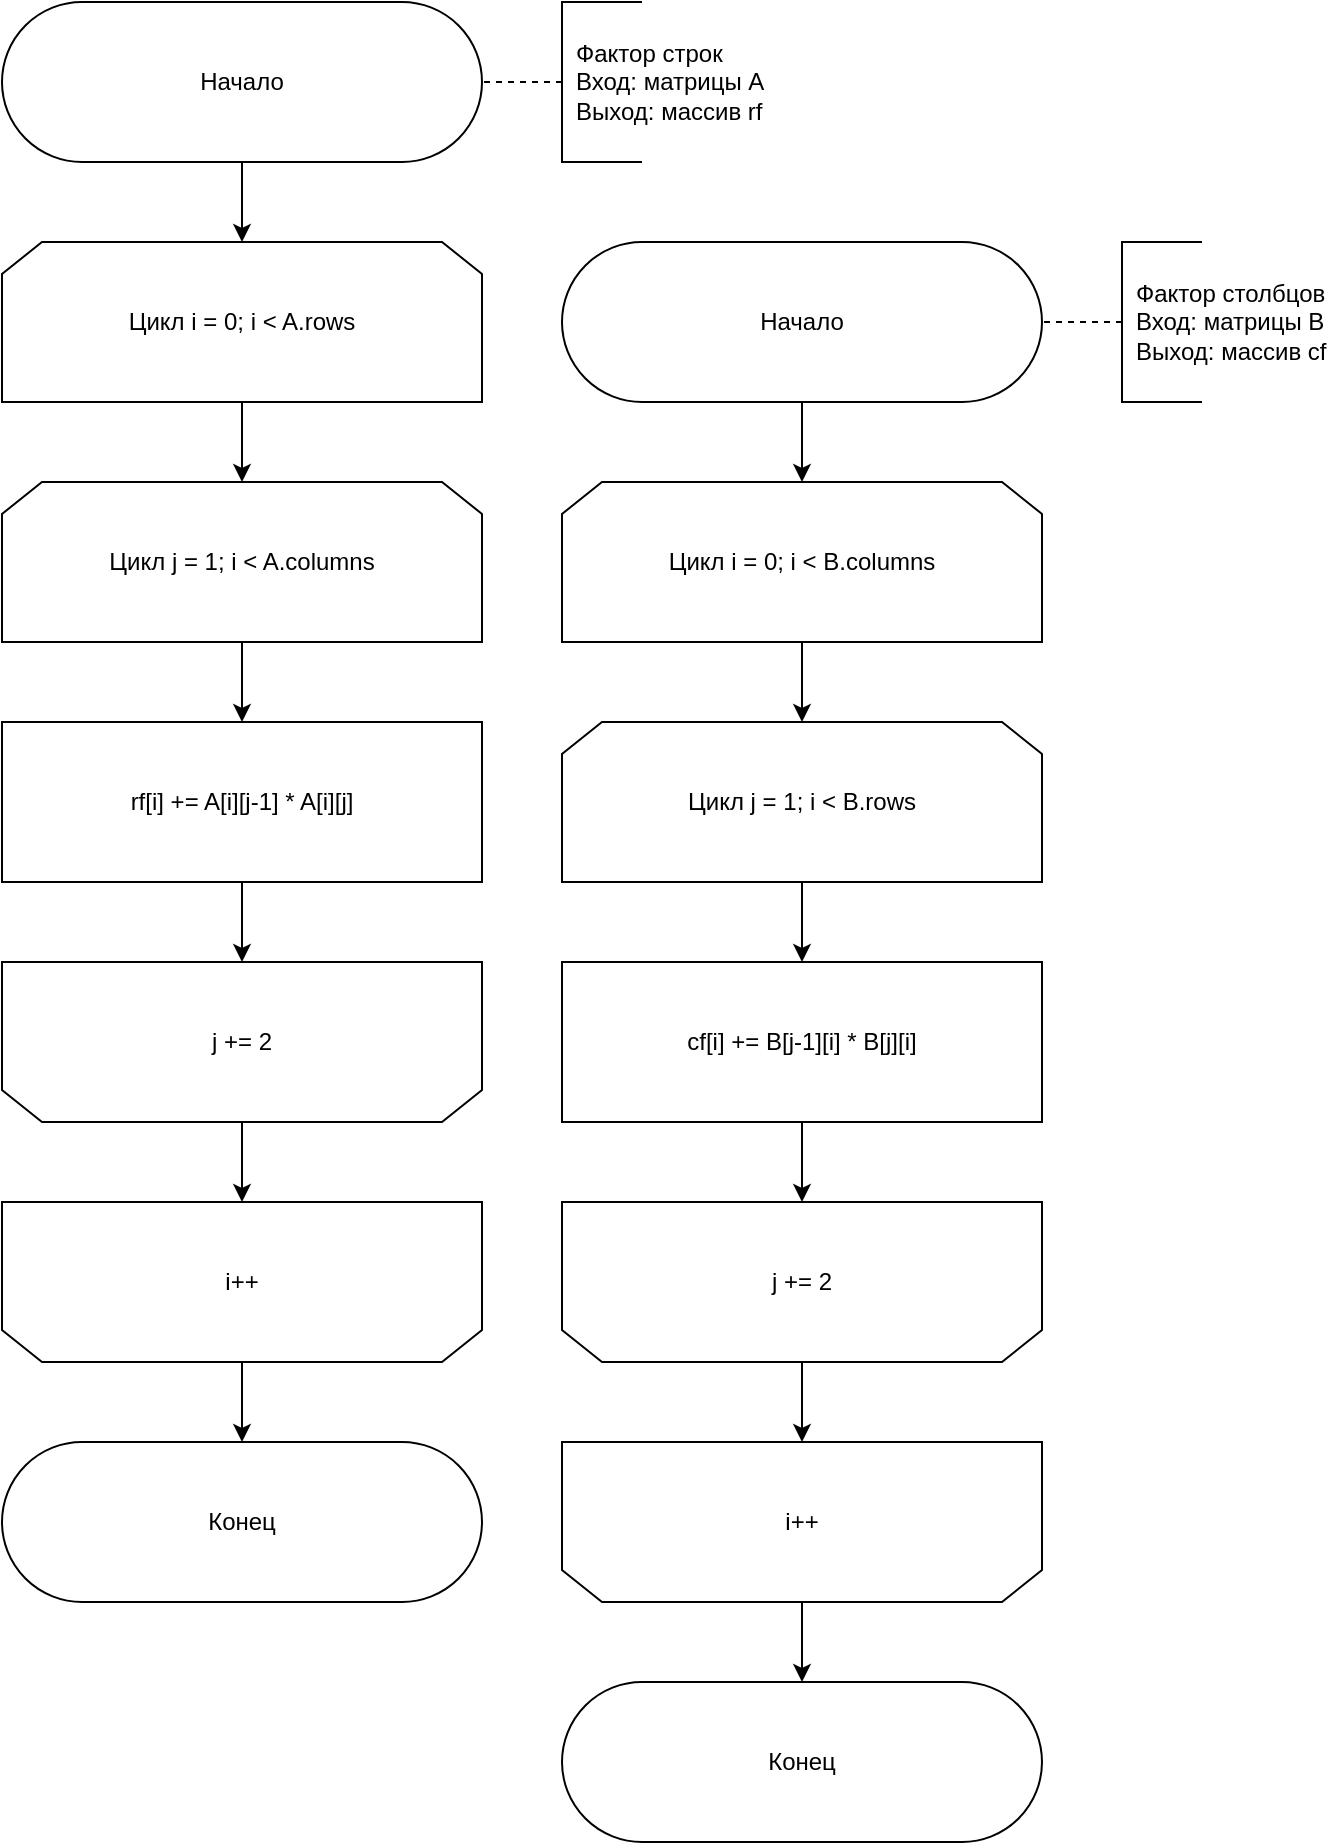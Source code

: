 <mxfile version="20.5.1" type="device"><diagram id="B0pIDfBBD8ubij0d-hfm" name="Страница 1"><mxGraphModel dx="1726" dy="984" grid="1" gridSize="10" guides="1" tooltips="1" connect="1" arrows="1" fold="1" page="1" pageScale="1" pageWidth="827" pageHeight="1169" math="0" shadow="0"><root><mxCell id="0"/><mxCell id="1" parent="0"/><mxCell id="7zRKjSyR7W4gfEohmwPJ-35" style="edgeStyle=orthogonalEdgeStyle;rounded=0;orthogonalLoop=1;jettySize=auto;html=1;entryX=0.5;entryY=0;entryDx=0;entryDy=0;endArrow=classic;endFill=1;" edge="1" parent="1" source="uMxq-mfwL2Jxajh8GeN0-2" target="uMxq-mfwL2Jxajh8GeN0-7"><mxGeometry relative="1" as="geometry"/></mxCell><mxCell id="uMxq-mfwL2Jxajh8GeN0-2" value="Начало" style="rounded=1;whiteSpace=wrap;html=1;shadow=0;arcSize=50;" parent="1" vertex="1"><mxGeometry x="120" y="40" width="240" height="80" as="geometry"/></mxCell><mxCell id="7zRKjSyR7W4gfEohmwPJ-4" style="edgeStyle=orthogonalEdgeStyle;rounded=0;orthogonalLoop=1;jettySize=auto;html=1;exitX=0.5;exitY=1;exitDx=0;exitDy=0;entryX=0.5;entryY=0;entryDx=0;entryDy=0;" edge="1" parent="1" source="uMxq-mfwL2Jxajh8GeN0-7" target="uMxq-mfwL2Jxajh8GeN0-17"><mxGeometry relative="1" as="geometry"/></mxCell><mxCell id="uMxq-mfwL2Jxajh8GeN0-7" value="Цикл i = 0; i &amp;lt; A.rows" style="shape=loopLimit;whiteSpace=wrap;html=1;rounded=0;shadow=0;rotation=0;" parent="1" vertex="1"><mxGeometry x="120" y="160" width="240" height="80" as="geometry"/></mxCell><mxCell id="uMxq-mfwL2Jxajh8GeN0-32" style="orthogonalLoop=1;jettySize=auto;html=1;exitX=0;exitY=0.5;exitDx=0;exitDy=0;exitPerimeter=0;entryX=1;entryY=0.5;entryDx=0;entryDy=0;strokeColor=default;rounded=0;dashed=1;endArrow=none;endFill=0;" parent="1" source="uMxq-mfwL2Jxajh8GeN0-15" target="uMxq-mfwL2Jxajh8GeN0-2" edge="1"><mxGeometry relative="1" as="geometry"/></mxCell><mxCell id="uMxq-mfwL2Jxajh8GeN0-15" value="Фактор строк&lt;br&gt;Вход: матрицы А&lt;br&gt;Выход: массив rf" style="strokeWidth=1;html=1;shape=mxgraph.flowchart.annotation_1;align=left;pointerEvents=1;rounded=0;shadow=0;spacingLeft=5;" parent="1" vertex="1"><mxGeometry x="400" y="40" width="40" height="80" as="geometry"/></mxCell><mxCell id="7zRKjSyR7W4gfEohmwPJ-32" style="edgeStyle=orthogonalEdgeStyle;rounded=0;orthogonalLoop=1;jettySize=auto;html=1;entryX=0.5;entryY=0;entryDx=0;entryDy=0;endArrow=classic;endFill=1;" edge="1" parent="1" source="uMxq-mfwL2Jxajh8GeN0-17" target="7zRKjSyR7W4gfEohmwPJ-10"><mxGeometry relative="1" as="geometry"/></mxCell><mxCell id="uMxq-mfwL2Jxajh8GeN0-17" value="Цикл j = 1; i &amp;lt; A.columns" style="shape=loopLimit;whiteSpace=wrap;html=1;rounded=0;shadow=0;rotation=0;" parent="1" vertex="1"><mxGeometry x="120" y="280" width="240" height="80" as="geometry"/></mxCell><mxCell id="7zRKjSyR7W4gfEohmwPJ-8" style="edgeStyle=orthogonalEdgeStyle;rounded=0;orthogonalLoop=1;jettySize=auto;html=1;exitX=0.5;exitY=0;exitDx=0;exitDy=0;" edge="1" parent="1" source="uMxq-mfwL2Jxajh8GeN0-18" target="7zRKjSyR7W4gfEohmwPJ-3"><mxGeometry relative="1" as="geometry"/></mxCell><mxCell id="uMxq-mfwL2Jxajh8GeN0-18" value="j += 2" style="shape=loopLimit;whiteSpace=wrap;rounded=0;shadow=0;rotation=0;perimeter=rectanglePerimeter;html=1;horizontal=1;verticalAlign=middle;direction=west;" parent="1" vertex="1"><mxGeometry x="120" y="520" width="240" height="80" as="geometry"/></mxCell><mxCell id="uMxq-mfwL2Jxajh8GeN0-23" value="Конец" style="rounded=1;whiteSpace=wrap;html=1;shadow=0;arcSize=50;" parent="1" vertex="1"><mxGeometry x="120" y="760" width="240" height="80" as="geometry"/></mxCell><mxCell id="7zRKjSyR7W4gfEohmwPJ-37" style="edgeStyle=orthogonalEdgeStyle;rounded=0;orthogonalLoop=1;jettySize=auto;html=1;exitX=0.5;exitY=0;exitDx=0;exitDy=0;entryX=0.5;entryY=0;entryDx=0;entryDy=0;endArrow=classic;endFill=1;" edge="1" parent="1" source="7zRKjSyR7W4gfEohmwPJ-3" target="uMxq-mfwL2Jxajh8GeN0-23"><mxGeometry relative="1" as="geometry"/></mxCell><mxCell id="7zRKjSyR7W4gfEohmwPJ-3" value="i++" style="shape=loopLimit;whiteSpace=wrap;rounded=0;shadow=0;rotation=0;perimeter=rectanglePerimeter;html=1;horizontal=1;verticalAlign=middle;direction=west;" vertex="1" parent="1"><mxGeometry x="120" y="640" width="240" height="80" as="geometry"/></mxCell><mxCell id="7zRKjSyR7W4gfEohmwPJ-36" style="edgeStyle=orthogonalEdgeStyle;rounded=0;orthogonalLoop=1;jettySize=auto;html=1;exitX=0.5;exitY=1;exitDx=0;exitDy=0;entryX=0.5;entryY=1;entryDx=0;entryDy=0;endArrow=classic;endFill=1;" edge="1" parent="1" source="7zRKjSyR7W4gfEohmwPJ-10" target="uMxq-mfwL2Jxajh8GeN0-18"><mxGeometry relative="1" as="geometry"/></mxCell><mxCell id="7zRKjSyR7W4gfEohmwPJ-10" value="rf[i] += A[i][j-1] * A[i][j]" style="rounded=0;whiteSpace=wrap;html=1;shadow=0;strokeWidth=1;" vertex="1" parent="1"><mxGeometry x="120" y="400" width="240" height="80" as="geometry"/></mxCell><mxCell id="7zRKjSyR7W4gfEohmwPJ-38" style="edgeStyle=orthogonalEdgeStyle;rounded=0;orthogonalLoop=1;jettySize=auto;html=1;entryX=0.5;entryY=0;entryDx=0;entryDy=0;endArrow=classic;endFill=1;" edge="1" parent="1" source="7zRKjSyR7W4gfEohmwPJ-39" target="7zRKjSyR7W4gfEohmwPJ-41"><mxGeometry relative="1" as="geometry"/></mxCell><mxCell id="7zRKjSyR7W4gfEohmwPJ-39" value="Начало" style="rounded=1;whiteSpace=wrap;html=1;shadow=0;arcSize=50;" vertex="1" parent="1"><mxGeometry x="400" y="160" width="240" height="80" as="geometry"/></mxCell><mxCell id="7zRKjSyR7W4gfEohmwPJ-40" style="edgeStyle=orthogonalEdgeStyle;rounded=0;orthogonalLoop=1;jettySize=auto;html=1;exitX=0.5;exitY=1;exitDx=0;exitDy=0;entryX=0.5;entryY=0;entryDx=0;entryDy=0;" edge="1" parent="1" source="7zRKjSyR7W4gfEohmwPJ-41" target="7zRKjSyR7W4gfEohmwPJ-45"><mxGeometry relative="1" as="geometry"/></mxCell><mxCell id="7zRKjSyR7W4gfEohmwPJ-41" value="Цикл i = 0; i &amp;lt; B.columns" style="shape=loopLimit;whiteSpace=wrap;html=1;rounded=0;shadow=0;rotation=0;" vertex="1" parent="1"><mxGeometry x="400" y="280" width="240" height="80" as="geometry"/></mxCell><mxCell id="7zRKjSyR7W4gfEohmwPJ-42" style="orthogonalLoop=1;jettySize=auto;html=1;exitX=0;exitY=0.5;exitDx=0;exitDy=0;exitPerimeter=0;entryX=1;entryY=0.5;entryDx=0;entryDy=0;strokeColor=default;rounded=0;dashed=1;endArrow=none;endFill=0;" edge="1" parent="1" source="7zRKjSyR7W4gfEohmwPJ-43" target="7zRKjSyR7W4gfEohmwPJ-39"><mxGeometry relative="1" as="geometry"/></mxCell><mxCell id="7zRKjSyR7W4gfEohmwPJ-43" value="Фактор столбцов&lt;br&gt;Вход: матрицы B&lt;br&gt;Выход: массив сf" style="strokeWidth=1;html=1;shape=mxgraph.flowchart.annotation_1;align=left;pointerEvents=1;rounded=0;shadow=0;spacingLeft=5;" vertex="1" parent="1"><mxGeometry x="680" y="160" width="40" height="80" as="geometry"/></mxCell><mxCell id="7zRKjSyR7W4gfEohmwPJ-44" style="edgeStyle=orthogonalEdgeStyle;rounded=0;orthogonalLoop=1;jettySize=auto;html=1;entryX=0.5;entryY=0;entryDx=0;entryDy=0;endArrow=classic;endFill=1;" edge="1" parent="1" source="7zRKjSyR7W4gfEohmwPJ-45" target="7zRKjSyR7W4gfEohmwPJ-52"><mxGeometry relative="1" as="geometry"/></mxCell><mxCell id="7zRKjSyR7W4gfEohmwPJ-45" value="Цикл j = 1; i &amp;lt; B.rows" style="shape=loopLimit;whiteSpace=wrap;html=1;rounded=0;shadow=0;rotation=0;" vertex="1" parent="1"><mxGeometry x="400" y="400" width="240" height="80" as="geometry"/></mxCell><mxCell id="7zRKjSyR7W4gfEohmwPJ-46" style="edgeStyle=orthogonalEdgeStyle;rounded=0;orthogonalLoop=1;jettySize=auto;html=1;exitX=0.5;exitY=0;exitDx=0;exitDy=0;" edge="1" parent="1" source="7zRKjSyR7W4gfEohmwPJ-47" target="7zRKjSyR7W4gfEohmwPJ-50"><mxGeometry relative="1" as="geometry"/></mxCell><mxCell id="7zRKjSyR7W4gfEohmwPJ-47" value="j += 2" style="shape=loopLimit;whiteSpace=wrap;rounded=0;shadow=0;rotation=0;perimeter=rectanglePerimeter;html=1;horizontal=1;verticalAlign=middle;direction=west;" vertex="1" parent="1"><mxGeometry x="400" y="640" width="240" height="80" as="geometry"/></mxCell><mxCell id="7zRKjSyR7W4gfEohmwPJ-48" value="Конец" style="rounded=1;whiteSpace=wrap;html=1;shadow=0;arcSize=50;" vertex="1" parent="1"><mxGeometry x="400" y="880" width="240" height="80" as="geometry"/></mxCell><mxCell id="7zRKjSyR7W4gfEohmwPJ-49" style="edgeStyle=orthogonalEdgeStyle;rounded=0;orthogonalLoop=1;jettySize=auto;html=1;exitX=0.5;exitY=0;exitDx=0;exitDy=0;entryX=0.5;entryY=0;entryDx=0;entryDy=0;endArrow=classic;endFill=1;" edge="1" parent="1" source="7zRKjSyR7W4gfEohmwPJ-50" target="7zRKjSyR7W4gfEohmwPJ-48"><mxGeometry relative="1" as="geometry"/></mxCell><mxCell id="7zRKjSyR7W4gfEohmwPJ-50" value="i++" style="shape=loopLimit;whiteSpace=wrap;rounded=0;shadow=0;rotation=0;perimeter=rectanglePerimeter;html=1;horizontal=1;verticalAlign=middle;direction=west;" vertex="1" parent="1"><mxGeometry x="400" y="760" width="240" height="80" as="geometry"/></mxCell><mxCell id="7zRKjSyR7W4gfEohmwPJ-51" style="edgeStyle=orthogonalEdgeStyle;rounded=0;orthogonalLoop=1;jettySize=auto;html=1;exitX=0.5;exitY=1;exitDx=0;exitDy=0;entryX=0.5;entryY=1;entryDx=0;entryDy=0;endArrow=classic;endFill=1;" edge="1" parent="1" source="7zRKjSyR7W4gfEohmwPJ-52" target="7zRKjSyR7W4gfEohmwPJ-47"><mxGeometry relative="1" as="geometry"/></mxCell><mxCell id="7zRKjSyR7W4gfEohmwPJ-52" value="cf[i] += B[j-1][i] * B[j][i]" style="rounded=0;whiteSpace=wrap;html=1;shadow=0;strokeWidth=1;" vertex="1" parent="1"><mxGeometry x="400" y="520" width="240" height="80" as="geometry"/></mxCell></root></mxGraphModel></diagram></mxfile>